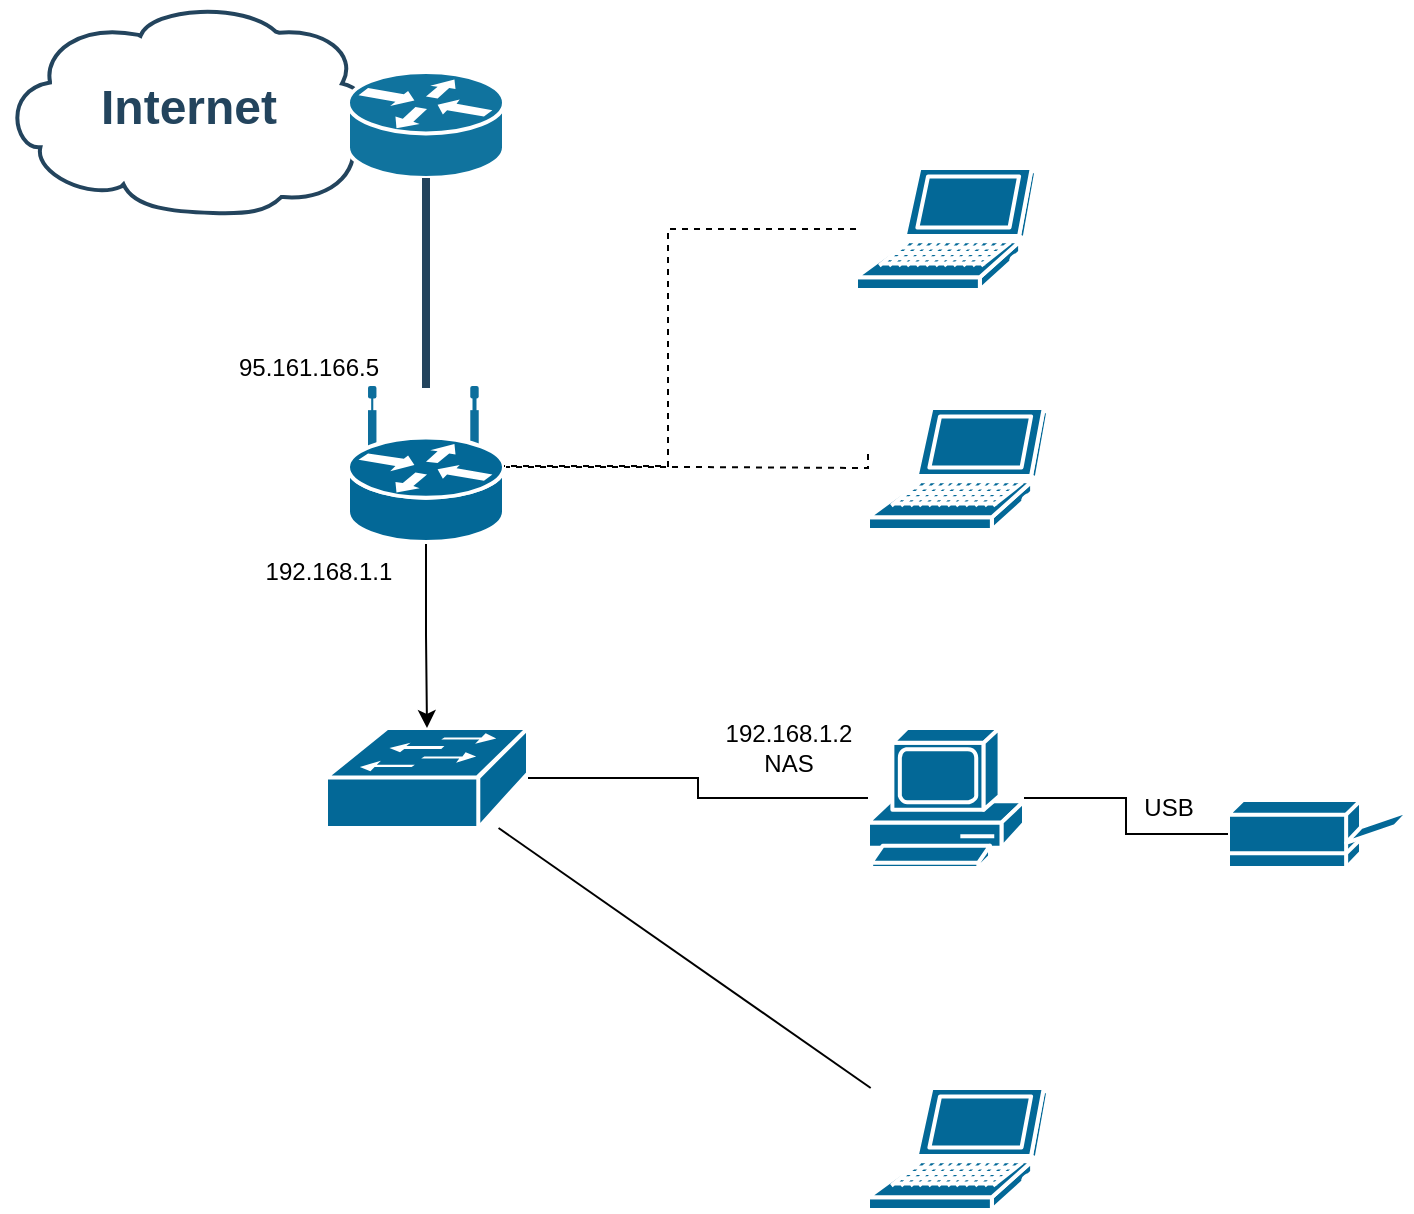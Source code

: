 <mxfile version="15.8.6" type="gitlab">
  <diagram id="6a731a19-8d31-9384-78a2-239565b7b9f0" name="Page-1">
    <mxGraphModel dx="135" dy="569" grid="1" gridSize="10" guides="1" tooltips="1" connect="1" arrows="1" fold="1" page="1" pageScale="1" pageWidth="827" pageHeight="1169" background="none" math="0" shadow="0">
      <root>
        <mxCell id="0" />
        <mxCell id="1" parent="0" />
        <mxCell id="2109" value="Internet" style="shape=mxgraph.cisco.storage.cloud;html=1;dashed=0;strokeColor=#23445D;fillColor=#ffffff;strokeWidth=2;fontFamily=Helvetica;fontSize=24;fontColor=#23445D;align=center;fontStyle=1" parent="1" vertex="1">
          <mxGeometry x="847" y="87" width="186" height="106" as="geometry" />
        </mxCell>
        <mxCell id="2138" value="" style="shape=mxgraph.cisco.routers.router;html=1;dashed=0;fillColor=#10739E;strokeColor=#ffffff;strokeWidth=2;verticalLabelPosition=bottom;verticalAlign=top;fontFamily=Helvetica;fontSize=36;fontColor=#FFB366" parent="1" vertex="1">
          <mxGeometry x="1020" y="122" width="78" height="53" as="geometry" />
        </mxCell>
        <mxCell id="2170" value="" style="elbow=horizontal;endArrow=none;html=1;strokeColor=#23445D;endFill=0;strokeWidth=4;rounded=1" parent="1" source="ANYiD-CB2NVmBkxmMtzJ-2258" target="2138" edge="1">
          <mxGeometry width="100" height="100" relative="1" as="geometry">
            <mxPoint x="1207.831" y="252" as="sourcePoint" />
            <mxPoint x="1210.278" y="240.083" as="targetPoint" />
          </mxGeometry>
        </mxCell>
        <mxCell id="ANYiD-CB2NVmBkxmMtzJ-2277" style="edgeStyle=orthogonalEdgeStyle;rounded=0;orthogonalLoop=1;jettySize=auto;html=1;endArrow=none;endFill=0;" edge="1" parent="1" source="ANYiD-CB2NVmBkxmMtzJ-2257" target="ANYiD-CB2NVmBkxmMtzJ-2261">
          <mxGeometry relative="1" as="geometry" />
        </mxCell>
        <mxCell id="ANYiD-CB2NVmBkxmMtzJ-2257" value="" style="shape=mxgraph.cisco.switches.workgroup_switch;sketch=0;html=1;pointerEvents=1;dashed=0;fillColor=#036897;strokeColor=#ffffff;strokeWidth=2;verticalLabelPosition=bottom;verticalAlign=top;align=center;outlineConnect=0;" vertex="1" parent="1">
          <mxGeometry x="1009" y="450" width="101" height="50" as="geometry" />
        </mxCell>
        <mxCell id="ANYiD-CB2NVmBkxmMtzJ-2269" value="" style="edgeStyle=orthogonalEdgeStyle;rounded=0;orthogonalLoop=1;jettySize=auto;html=1;" edge="1" parent="1" source="ANYiD-CB2NVmBkxmMtzJ-2258" target="ANYiD-CB2NVmBkxmMtzJ-2257">
          <mxGeometry relative="1" as="geometry" />
        </mxCell>
        <mxCell id="ANYiD-CB2NVmBkxmMtzJ-2274" style="edgeStyle=orthogonalEdgeStyle;rounded=0;orthogonalLoop=1;jettySize=auto;html=1;dashed=1;endArrow=none;endFill=0;" edge="1" parent="1">
          <mxGeometry relative="1" as="geometry">
            <mxPoint x="1098.001" y="319.5" as="sourcePoint" />
            <mxPoint x="1280" y="311.5" as="targetPoint" />
            <Array as="points">
              <mxPoint x="1189" y="320" />
              <mxPoint x="1280" y="320" />
            </Array>
          </mxGeometry>
        </mxCell>
        <mxCell id="ANYiD-CB2NVmBkxmMtzJ-2258" value="" style="shape=mxgraph.cisco.routers.wireless_router;sketch=0;html=1;pointerEvents=1;dashed=0;fillColor=#036897;strokeColor=#ffffff;strokeWidth=2;verticalLabelPosition=bottom;verticalAlign=top;align=center;outlineConnect=0;" vertex="1" parent="1">
          <mxGeometry x="1020.001" y="280" width="78" height="77" as="geometry" />
        </mxCell>
        <mxCell id="ANYiD-CB2NVmBkxmMtzJ-2275" style="edgeStyle=orthogonalEdgeStyle;rounded=0;orthogonalLoop=1;jettySize=auto;html=1;dashed=1;endArrow=none;endFill=0;" edge="1" parent="1" source="ANYiD-CB2NVmBkxmMtzJ-2259" target="ANYiD-CB2NVmBkxmMtzJ-2258">
          <mxGeometry relative="1" as="geometry">
            <mxPoint x="1120" y="320" as="targetPoint" />
            <Array as="points">
              <mxPoint x="1180" y="201" />
              <mxPoint x="1180" y="319" />
            </Array>
          </mxGeometry>
        </mxCell>
        <mxCell id="ANYiD-CB2NVmBkxmMtzJ-2259" value="" style="shape=mxgraph.cisco.computers_and_peripherals.laptop;sketch=0;html=1;pointerEvents=1;dashed=0;fillColor=#036897;strokeColor=#ffffff;strokeWidth=2;verticalLabelPosition=bottom;verticalAlign=top;align=center;outlineConnect=0;" vertex="1" parent="1">
          <mxGeometry x="1274" y="170" width="90" height="61" as="geometry" />
        </mxCell>
        <mxCell id="ANYiD-CB2NVmBkxmMtzJ-2260" value="" style="shape=mxgraph.cisco.computers_and_peripherals.printer;sketch=0;html=1;pointerEvents=1;dashed=0;fillColor=#036897;strokeColor=#ffffff;strokeWidth=2;verticalLabelPosition=bottom;verticalAlign=top;align=center;outlineConnect=0;" vertex="1" parent="1">
          <mxGeometry x="1460" y="486" width="91" height="34" as="geometry" />
        </mxCell>
        <mxCell id="ANYiD-CB2NVmBkxmMtzJ-2278" style="edgeStyle=orthogonalEdgeStyle;rounded=0;orthogonalLoop=1;jettySize=auto;html=1;endArrow=none;endFill=0;" edge="1" parent="1" source="ANYiD-CB2NVmBkxmMtzJ-2261" target="ANYiD-CB2NVmBkxmMtzJ-2260">
          <mxGeometry relative="1" as="geometry" />
        </mxCell>
        <mxCell id="ANYiD-CB2NVmBkxmMtzJ-2261" value="" style="shape=mxgraph.cisco.computers_and_peripherals.pc;sketch=0;html=1;pointerEvents=1;dashed=0;fillColor=#036897;strokeColor=#ffffff;strokeWidth=2;verticalLabelPosition=bottom;verticalAlign=top;align=center;outlineConnect=0;" vertex="1" parent="1">
          <mxGeometry x="1280" y="450" width="78" height="70" as="geometry" />
        </mxCell>
        <mxCell id="ANYiD-CB2NVmBkxmMtzJ-2262" value="" style="shape=mxgraph.cisco.computers_and_peripherals.laptop;sketch=0;html=1;pointerEvents=1;dashed=0;fillColor=#036897;strokeColor=#ffffff;strokeWidth=2;verticalLabelPosition=bottom;verticalAlign=top;align=center;outlineConnect=0;" vertex="1" parent="1">
          <mxGeometry x="1280" y="290" width="90" height="61" as="geometry" />
        </mxCell>
        <mxCell id="ANYiD-CB2NVmBkxmMtzJ-2263" value="" style="shape=mxgraph.cisco.computers_and_peripherals.laptop;sketch=0;html=1;pointerEvents=1;dashed=0;fillColor=#036897;strokeColor=#ffffff;strokeWidth=2;verticalLabelPosition=bottom;verticalAlign=top;align=center;outlineConnect=0;" vertex="1" parent="1">
          <mxGeometry x="1280" y="630" width="90" height="61" as="geometry" />
        </mxCell>
        <mxCell id="ANYiD-CB2NVmBkxmMtzJ-2270" value="192.168.1.1" style="text;html=1;align=center;verticalAlign=middle;resizable=0;points=[];autosize=1;strokeColor=none;fillColor=none;" vertex="1" parent="1">
          <mxGeometry x="970" y="362" width="80" height="20" as="geometry" />
        </mxCell>
        <mxCell id="ANYiD-CB2NVmBkxmMtzJ-2272" value="95.161.166.5" style="text;html=1;align=center;verticalAlign=middle;resizable=0;points=[];autosize=1;strokeColor=none;fillColor=none;" vertex="1" parent="1">
          <mxGeometry x="955" y="260" width="90" height="20" as="geometry" />
        </mxCell>
        <mxCell id="ANYiD-CB2NVmBkxmMtzJ-2279" value="USB" style="text;html=1;align=center;verticalAlign=middle;resizable=0;points=[];autosize=1;strokeColor=none;fillColor=none;" vertex="1" parent="1">
          <mxGeometry x="1410" y="480" width="40" height="20" as="geometry" />
        </mxCell>
        <mxCell id="ANYiD-CB2NVmBkxmMtzJ-2280" value="&lt;div&gt;192.168.1.2&lt;/div&gt;&lt;div&gt;NAS&lt;br&gt;&lt;/div&gt;" style="text;html=1;align=center;verticalAlign=middle;resizable=0;points=[];autosize=1;strokeColor=none;fillColor=none;" vertex="1" parent="1">
          <mxGeometry x="1200" y="445" width="80" height="30" as="geometry" />
        </mxCell>
        <mxCell id="ANYiD-CB2NVmBkxmMtzJ-2281" value="" style="endArrow=none;html=1;rounded=0;" edge="1" parent="1" source="ANYiD-CB2NVmBkxmMtzJ-2257" target="ANYiD-CB2NVmBkxmMtzJ-2263">
          <mxGeometry width="50" height="50" relative="1" as="geometry">
            <mxPoint x="1160" y="540" as="sourcePoint" />
            <mxPoint x="1210" y="490" as="targetPoint" />
          </mxGeometry>
        </mxCell>
      </root>
    </mxGraphModel>
  </diagram>
</mxfile>
